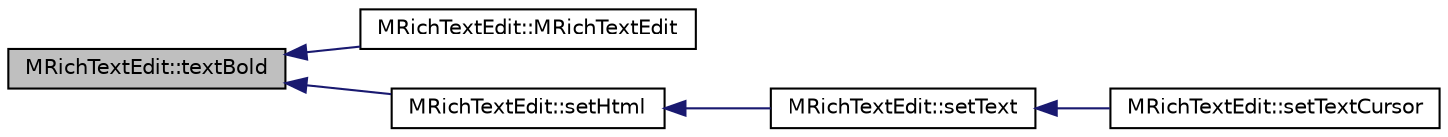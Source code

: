 digraph "MRichTextEdit::textBold"
{
  edge [fontname="Helvetica",fontsize="10",labelfontname="Helvetica",labelfontsize="10"];
  node [fontname="Helvetica",fontsize="10",shape=record];
  rankdir="LR";
  Node220 [label="MRichTextEdit::textBold",height=0.2,width=0.4,color="black", fillcolor="grey75", style="filled", fontcolor="black"];
  Node220 -> Node221 [dir="back",color="midnightblue",fontsize="10",style="solid",fontname="Helvetica"];
  Node221 [label="MRichTextEdit::MRichTextEdit",height=0.2,width=0.4,color="black", fillcolor="white", style="filled",URL="$class_m_rich_text_edit.html#a17d69881746fcd8de24674a5b862081a"];
  Node220 -> Node222 [dir="back",color="midnightblue",fontsize="10",style="solid",fontname="Helvetica"];
  Node222 [label="MRichTextEdit::setHtml",height=0.2,width=0.4,color="black", fillcolor="white", style="filled",URL="$class_m_rich_text_edit.html#a52a6c896bf5a1b407f16b0a3a7031c40"];
  Node222 -> Node223 [dir="back",color="midnightblue",fontsize="10",style="solid",fontname="Helvetica"];
  Node223 [label="MRichTextEdit::setText",height=0.2,width=0.4,color="black", fillcolor="white", style="filled",URL="$class_m_rich_text_edit.html#a399d16bc18b366934c362ffacfb1a451"];
  Node223 -> Node224 [dir="back",color="midnightblue",fontsize="10",style="solid",fontname="Helvetica"];
  Node224 [label="MRichTextEdit::setTextCursor",height=0.2,width=0.4,color="black", fillcolor="white", style="filled",URL="$class_m_rich_text_edit.html#a6a7a2a2cc996141c4e2b61df54933ac7"];
}
